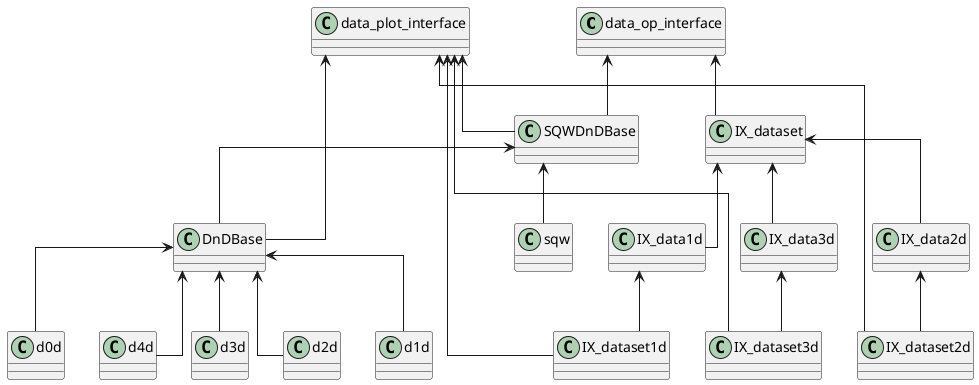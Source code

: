 @startuml
skinparam linetype polyline
skinparam linetype ortho

class data_op_interface
class data_plot_interface

class IX_dataset
together {
  class IX_data1d
  class IX_data2d
  class IX_data3d
}
together {
  class IX_dataset1d
  class IX_dataset2d
  class IX_dataset3d
}

class SQWDnDBase
class sqw
class DnDBase
together {
  class d0d
  class d1d
  class d2d
  class d3d
  class d4d
}

data_op_interface <-- SQWDnDBase
data_plot_interface <-- SQWDnDBase
SQWDnDBase <-- sqw

DnDBase <-- d0d
DnDBase <-- d1d
DnDBase <-- d2d
DnDBase <-- d3d
DnDBase <-- d4d
SQWDnDBase <-- DnDBase
data_plot_interface <-- DnDBase

IX_data1d <-- IX_dataset1d
data_plot_interface <---- IX_dataset1d
IX_data2d <-- IX_dataset2d
data_plot_interface <---- IX_dataset2d
IX_data3d <-- IX_dataset3d
data_plot_interface <---- IX_dataset3d
IX_dataset <-- IX_data1d
IX_dataset <-- IX_data2d
IX_dataset <-- IX_data3d
data_op_interface <-- IX_dataset
@enduml